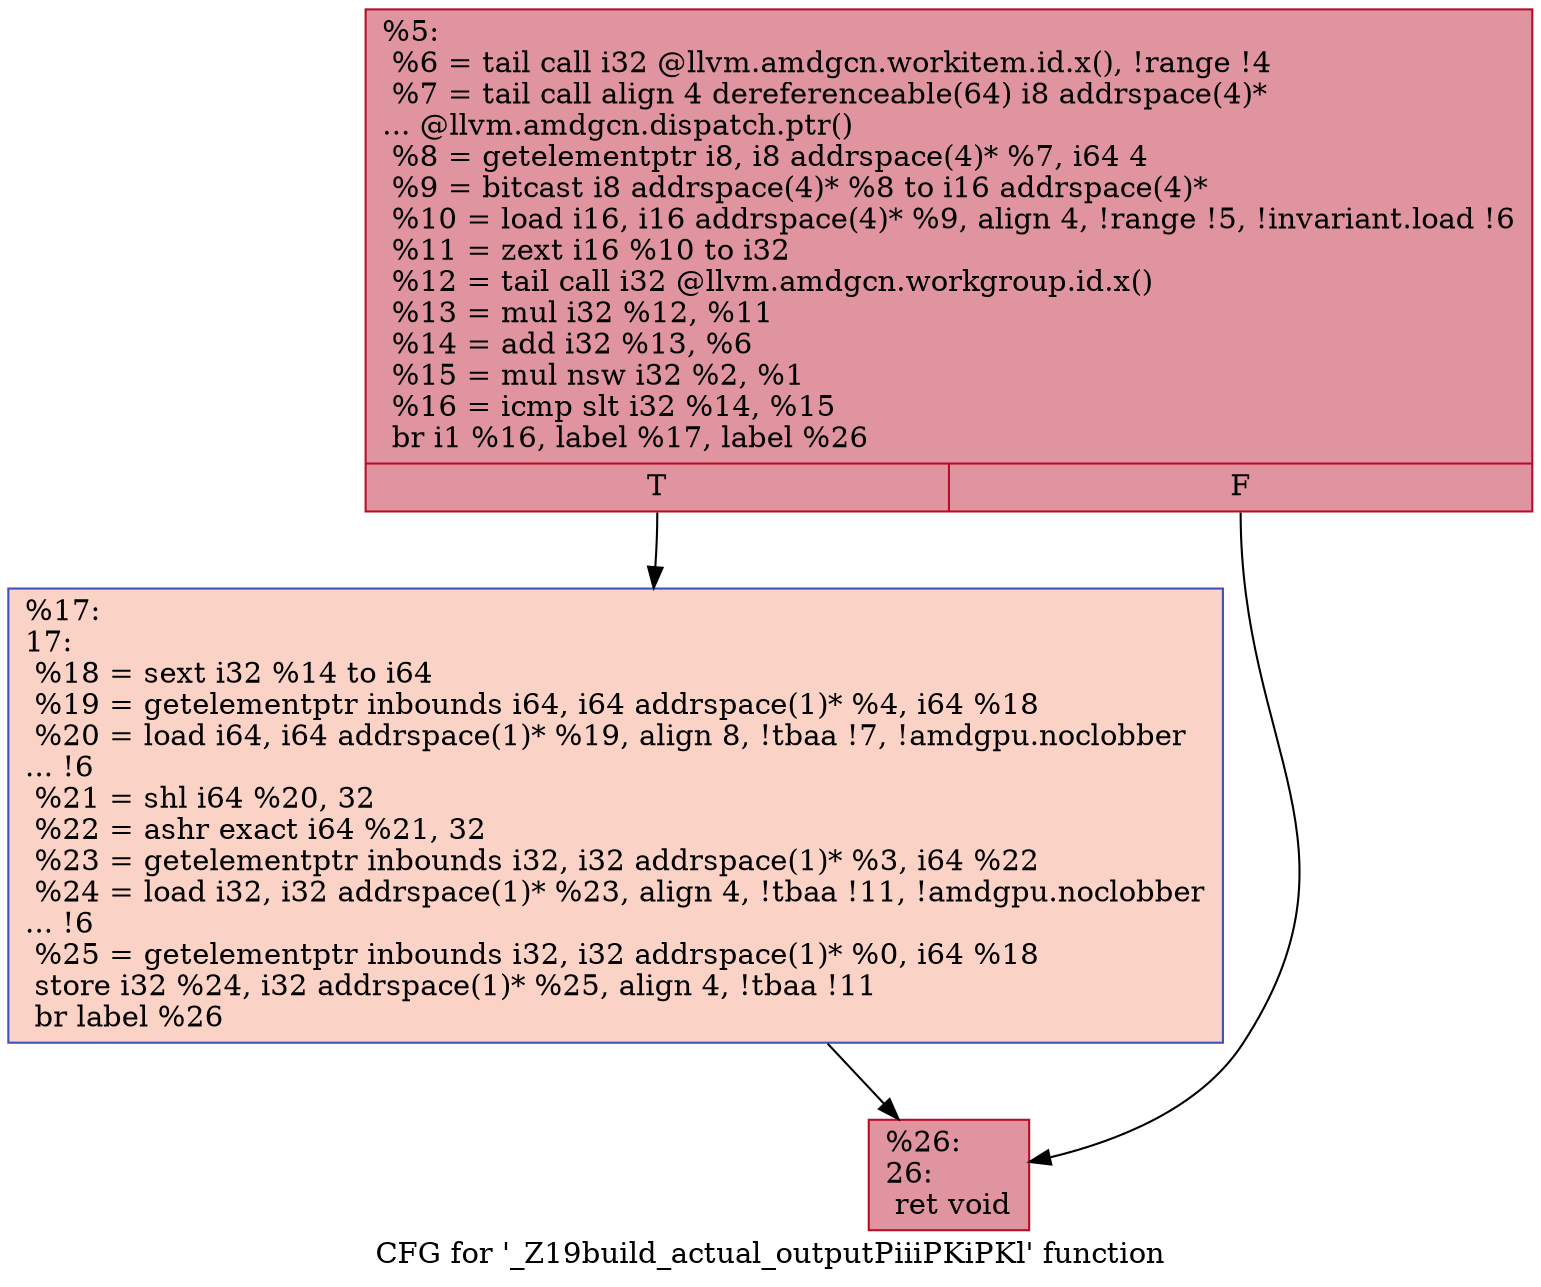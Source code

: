 digraph "CFG for '_Z19build_actual_outputPiiiPKiPKl' function" {
	label="CFG for '_Z19build_actual_outputPiiiPKiPKl' function";

	Node0x5a181c0 [shape=record,color="#b70d28ff", style=filled, fillcolor="#b70d2870",label="{%5:\l  %6 = tail call i32 @llvm.amdgcn.workitem.id.x(), !range !4\l  %7 = tail call align 4 dereferenceable(64) i8 addrspace(4)*\l... @llvm.amdgcn.dispatch.ptr()\l  %8 = getelementptr i8, i8 addrspace(4)* %7, i64 4\l  %9 = bitcast i8 addrspace(4)* %8 to i16 addrspace(4)*\l  %10 = load i16, i16 addrspace(4)* %9, align 4, !range !5, !invariant.load !6\l  %11 = zext i16 %10 to i32\l  %12 = tail call i32 @llvm.amdgcn.workgroup.id.x()\l  %13 = mul i32 %12, %11\l  %14 = add i32 %13, %6\l  %15 = mul nsw i32 %2, %1\l  %16 = icmp slt i32 %14, %15\l  br i1 %16, label %17, label %26\l|{<s0>T|<s1>F}}"];
	Node0x5a181c0:s0 -> Node0x5a19840;
	Node0x5a181c0:s1 -> Node0x5a1a220;
	Node0x5a19840 [shape=record,color="#3d50c3ff", style=filled, fillcolor="#f59c7d70",label="{%17:\l17:                                               \l  %18 = sext i32 %14 to i64\l  %19 = getelementptr inbounds i64, i64 addrspace(1)* %4, i64 %18\l  %20 = load i64, i64 addrspace(1)* %19, align 8, !tbaa !7, !amdgpu.noclobber\l... !6\l  %21 = shl i64 %20, 32\l  %22 = ashr exact i64 %21, 32\l  %23 = getelementptr inbounds i32, i32 addrspace(1)* %3, i64 %22\l  %24 = load i32, i32 addrspace(1)* %23, align 4, !tbaa !11, !amdgpu.noclobber\l... !6\l  %25 = getelementptr inbounds i32, i32 addrspace(1)* %0, i64 %18\l  store i32 %24, i32 addrspace(1)* %25, align 4, !tbaa !11\l  br label %26\l}"];
	Node0x5a19840 -> Node0x5a1a220;
	Node0x5a1a220 [shape=record,color="#b70d28ff", style=filled, fillcolor="#b70d2870",label="{%26:\l26:                                               \l  ret void\l}"];
}
